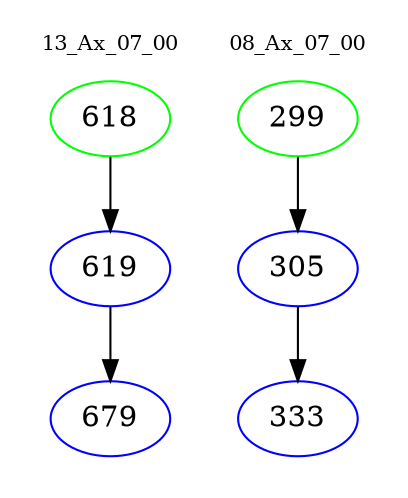 digraph{
subgraph cluster_0 {
color = white
label = "13_Ax_07_00";
fontsize=10;
T0_618 [label="618", color="green"]
T0_618 -> T0_619 [color="black"]
T0_619 [label="619", color="blue"]
T0_619 -> T0_679 [color="black"]
T0_679 [label="679", color="blue"]
}
subgraph cluster_1 {
color = white
label = "08_Ax_07_00";
fontsize=10;
T1_299 [label="299", color="green"]
T1_299 -> T1_305 [color="black"]
T1_305 [label="305", color="blue"]
T1_305 -> T1_333 [color="black"]
T1_333 [label="333", color="blue"]
}
}
